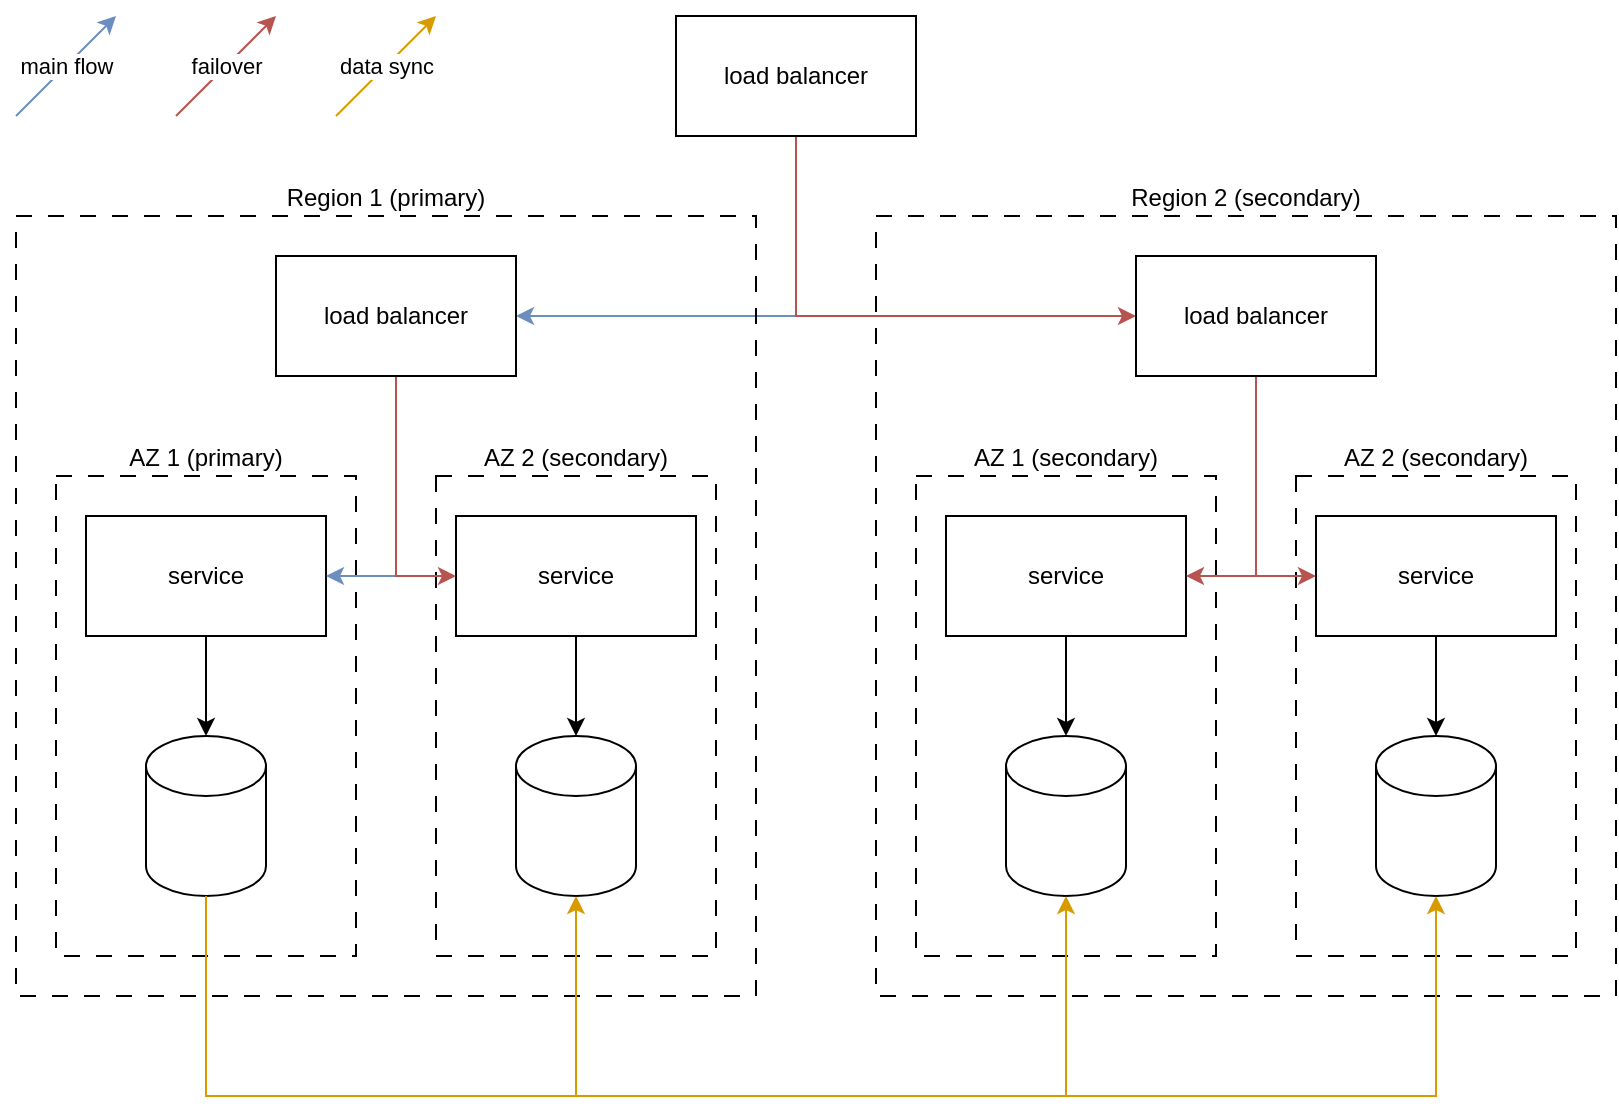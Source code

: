 <mxfile version="26.2.14">
  <diagram name="1" id="9HpApjE63F462VNOB9TF">
    <mxGraphModel dx="988" dy="604" grid="1" gridSize="10" guides="1" tooltips="1" connect="1" arrows="1" fold="1" page="1" pageScale="1" pageWidth="850" pageHeight="1100" math="0" shadow="0">
      <root>
        <mxCell id="0" />
        <mxCell id="1" parent="0" />
        <mxCell id="uyTtBoazdgsakhpWWEjb-32" style="edgeStyle=orthogonalEdgeStyle;rounded=0;orthogonalLoop=1;jettySize=auto;html=1;exitX=0.5;exitY=1;exitDx=0;exitDy=0;entryX=1;entryY=0.5;entryDx=0;entryDy=0;fillColor=#dae8fc;strokeColor=#6c8ebf;" edge="1" parent="1" source="uyTtBoazdgsakhpWWEjb-3" target="uyTtBoazdgsakhpWWEjb-19">
          <mxGeometry relative="1" as="geometry" />
        </mxCell>
        <mxCell id="uyTtBoazdgsakhpWWEjb-33" style="edgeStyle=orthogonalEdgeStyle;rounded=0;orthogonalLoop=1;jettySize=auto;html=1;exitX=0.5;exitY=1;exitDx=0;exitDy=0;entryX=0;entryY=0.5;entryDx=0;entryDy=0;fillColor=#f8cecc;strokeColor=#b85450;" edge="1" parent="1" source="uyTtBoazdgsakhpWWEjb-3" target="uyTtBoazdgsakhpWWEjb-27">
          <mxGeometry relative="1" as="geometry" />
        </mxCell>
        <mxCell id="uyTtBoazdgsakhpWWEjb-3" value="load balancer" style="rounded=0;whiteSpace=wrap;html=1;" vertex="1" parent="1">
          <mxGeometry x="440" y="120" width="120" height="60" as="geometry" />
        </mxCell>
        <mxCell id="uyTtBoazdgsakhpWWEjb-7" value="Region 1 (primary)" style="rounded=0;whiteSpace=wrap;html=1;fillColor=none;labelPosition=center;verticalLabelPosition=top;align=center;verticalAlign=bottom;dashed=1;dashPattern=8 8;" vertex="1" parent="1">
          <mxGeometry x="110" y="220" width="370" height="390" as="geometry" />
        </mxCell>
        <mxCell id="uyTtBoazdgsakhpWWEjb-8" value="AZ 1 (primary)" style="rounded=0;whiteSpace=wrap;html=1;labelPosition=center;verticalLabelPosition=top;align=center;verticalAlign=bottom;fillColor=none;dashed=1;dashPattern=8 8;" vertex="1" parent="1">
          <mxGeometry x="130" y="350" width="150" height="240" as="geometry" />
        </mxCell>
        <mxCell id="uyTtBoazdgsakhpWWEjb-9" value="AZ 2 (secondary)" style="rounded=0;whiteSpace=wrap;html=1;labelPosition=center;verticalLabelPosition=top;align=center;verticalAlign=bottom;fillColor=none;dashed=1;dashPattern=8 8;" vertex="1" parent="1">
          <mxGeometry x="320" y="350" width="140" height="240" as="geometry" />
        </mxCell>
        <mxCell id="uyTtBoazdgsakhpWWEjb-1" value="service" style="rounded=0;whiteSpace=wrap;html=1;" vertex="1" parent="1">
          <mxGeometry x="330" y="370" width="120" height="60" as="geometry" />
        </mxCell>
        <mxCell id="uyTtBoazdgsakhpWWEjb-4" value="service" style="rounded=0;whiteSpace=wrap;html=1;" vertex="1" parent="1">
          <mxGeometry x="145" y="370" width="120" height="60" as="geometry" />
        </mxCell>
        <mxCell id="uyTtBoazdgsakhpWWEjb-10" value="" style="shape=cylinder3;whiteSpace=wrap;html=1;boundedLbl=1;backgroundOutline=1;size=15;" vertex="1" parent="1">
          <mxGeometry x="175" y="480" width="60" height="80" as="geometry" />
        </mxCell>
        <mxCell id="uyTtBoazdgsakhpWWEjb-11" value="" style="shape=cylinder3;whiteSpace=wrap;html=1;boundedLbl=1;backgroundOutline=1;size=15;" vertex="1" parent="1">
          <mxGeometry x="360" y="480" width="60" height="80" as="geometry" />
        </mxCell>
        <mxCell id="uyTtBoazdgsakhpWWEjb-34" style="edgeStyle=orthogonalEdgeStyle;rounded=0;orthogonalLoop=1;jettySize=auto;html=1;exitX=0.5;exitY=1;exitDx=0;exitDy=0;entryX=1;entryY=0.5;entryDx=0;entryDy=0;fillColor=#dae8fc;strokeColor=#6c8ebf;" edge="1" parent="1" source="uyTtBoazdgsakhpWWEjb-19" target="uyTtBoazdgsakhpWWEjb-4">
          <mxGeometry relative="1" as="geometry" />
        </mxCell>
        <mxCell id="uyTtBoazdgsakhpWWEjb-35" style="edgeStyle=orthogonalEdgeStyle;rounded=0;orthogonalLoop=1;jettySize=auto;html=1;exitX=0.5;exitY=1;exitDx=0;exitDy=0;entryX=0;entryY=0.5;entryDx=0;entryDy=0;fillColor=#f8cecc;strokeColor=#b85450;" edge="1" parent="1" source="uyTtBoazdgsakhpWWEjb-19" target="uyTtBoazdgsakhpWWEjb-1">
          <mxGeometry relative="1" as="geometry" />
        </mxCell>
        <mxCell id="uyTtBoazdgsakhpWWEjb-19" value="load balancer" style="rounded=0;whiteSpace=wrap;html=1;" vertex="1" parent="1">
          <mxGeometry x="240" y="240" width="120" height="60" as="geometry" />
        </mxCell>
        <mxCell id="uyTtBoazdgsakhpWWEjb-20" value="Region 2 (secondary)" style="rounded=0;whiteSpace=wrap;html=1;fillColor=none;labelPosition=center;verticalLabelPosition=top;align=center;verticalAlign=bottom;dashed=1;dashPattern=8 8;" vertex="1" parent="1">
          <mxGeometry x="540" y="220" width="370" height="390" as="geometry" />
        </mxCell>
        <mxCell id="uyTtBoazdgsakhpWWEjb-21" value="AZ 1 (secondary)" style="rounded=0;whiteSpace=wrap;html=1;labelPosition=center;verticalLabelPosition=top;align=center;verticalAlign=bottom;fillColor=none;dashed=1;dashPattern=8 8;" vertex="1" parent="1">
          <mxGeometry x="560" y="350" width="150" height="240" as="geometry" />
        </mxCell>
        <mxCell id="uyTtBoazdgsakhpWWEjb-22" value="AZ 2 (secondary)" style="rounded=0;whiteSpace=wrap;html=1;labelPosition=center;verticalLabelPosition=top;align=center;verticalAlign=bottom;fillColor=none;dashed=1;dashPattern=8 8;" vertex="1" parent="1">
          <mxGeometry x="750" y="350" width="140" height="240" as="geometry" />
        </mxCell>
        <mxCell id="uyTtBoazdgsakhpWWEjb-23" value="service" style="rounded=0;whiteSpace=wrap;html=1;" vertex="1" parent="1">
          <mxGeometry x="760" y="370" width="120" height="60" as="geometry" />
        </mxCell>
        <mxCell id="uyTtBoazdgsakhpWWEjb-24" value="service" style="rounded=0;whiteSpace=wrap;html=1;" vertex="1" parent="1">
          <mxGeometry x="575" y="370" width="120" height="60" as="geometry" />
        </mxCell>
        <mxCell id="uyTtBoazdgsakhpWWEjb-25" value="" style="shape=cylinder3;whiteSpace=wrap;html=1;boundedLbl=1;backgroundOutline=1;size=15;" vertex="1" parent="1">
          <mxGeometry x="605" y="480" width="60" height="80" as="geometry" />
        </mxCell>
        <mxCell id="uyTtBoazdgsakhpWWEjb-26" value="" style="shape=cylinder3;whiteSpace=wrap;html=1;boundedLbl=1;backgroundOutline=1;size=15;" vertex="1" parent="1">
          <mxGeometry x="790" y="480" width="60" height="80" as="geometry" />
        </mxCell>
        <mxCell id="uyTtBoazdgsakhpWWEjb-42" style="edgeStyle=orthogonalEdgeStyle;rounded=0;orthogonalLoop=1;jettySize=auto;html=1;exitX=0.5;exitY=1;exitDx=0;exitDy=0;entryX=1;entryY=0.5;entryDx=0;entryDy=0;fillColor=#f8cecc;strokeColor=#b85450;" edge="1" parent="1" source="uyTtBoazdgsakhpWWEjb-27" target="uyTtBoazdgsakhpWWEjb-24">
          <mxGeometry relative="1" as="geometry" />
        </mxCell>
        <mxCell id="uyTtBoazdgsakhpWWEjb-43" style="edgeStyle=orthogonalEdgeStyle;rounded=0;orthogonalLoop=1;jettySize=auto;html=1;exitX=0.5;exitY=1;exitDx=0;exitDy=0;entryX=0;entryY=0.5;entryDx=0;entryDy=0;fillColor=#f8cecc;strokeColor=#b85450;" edge="1" parent="1" source="uyTtBoazdgsakhpWWEjb-27" target="uyTtBoazdgsakhpWWEjb-23">
          <mxGeometry relative="1" as="geometry" />
        </mxCell>
        <mxCell id="uyTtBoazdgsakhpWWEjb-27" value="load balancer" style="rounded=0;whiteSpace=wrap;html=1;" vertex="1" parent="1">
          <mxGeometry x="670" y="240" width="120" height="60" as="geometry" />
        </mxCell>
        <mxCell id="uyTtBoazdgsakhpWWEjb-36" style="edgeStyle=orthogonalEdgeStyle;rounded=0;orthogonalLoop=1;jettySize=auto;html=1;exitX=0.5;exitY=1;exitDx=0;exitDy=0;entryX=0.5;entryY=0;entryDx=0;entryDy=0;entryPerimeter=0;" edge="1" parent="1" source="uyTtBoazdgsakhpWWEjb-4" target="uyTtBoazdgsakhpWWEjb-10">
          <mxGeometry relative="1" as="geometry" />
        </mxCell>
        <mxCell id="uyTtBoazdgsakhpWWEjb-37" style="edgeStyle=orthogonalEdgeStyle;rounded=0;orthogonalLoop=1;jettySize=auto;html=1;exitX=0.5;exitY=1;exitDx=0;exitDy=0;entryX=0.5;entryY=0;entryDx=0;entryDy=0;entryPerimeter=0;" edge="1" parent="1" source="uyTtBoazdgsakhpWWEjb-1" target="uyTtBoazdgsakhpWWEjb-11">
          <mxGeometry relative="1" as="geometry" />
        </mxCell>
        <mxCell id="uyTtBoazdgsakhpWWEjb-39" style="edgeStyle=orthogonalEdgeStyle;rounded=0;orthogonalLoop=1;jettySize=auto;html=1;exitX=0.5;exitY=1;exitDx=0;exitDy=0;exitPerimeter=0;entryX=0.5;entryY=1;entryDx=0;entryDy=0;entryPerimeter=0;fillColor=#ffe6cc;strokeColor=#d79b00;" edge="1" parent="1" source="uyTtBoazdgsakhpWWEjb-10" target="uyTtBoazdgsakhpWWEjb-26">
          <mxGeometry relative="1" as="geometry">
            <Array as="points">
              <mxPoint x="205" y="660" />
              <mxPoint x="820" y="660" />
            </Array>
          </mxGeometry>
        </mxCell>
        <mxCell id="uyTtBoazdgsakhpWWEjb-40" style="edgeStyle=orthogonalEdgeStyle;rounded=0;orthogonalLoop=1;jettySize=auto;html=1;exitX=0.5;exitY=1;exitDx=0;exitDy=0;exitPerimeter=0;entryX=0.5;entryY=1;entryDx=0;entryDy=0;entryPerimeter=0;fillColor=#ffe6cc;strokeColor=#d79b00;" edge="1" parent="1" source="uyTtBoazdgsakhpWWEjb-10" target="uyTtBoazdgsakhpWWEjb-11">
          <mxGeometry relative="1" as="geometry">
            <Array as="points">
              <mxPoint x="205" y="660" />
              <mxPoint x="390" y="660" />
            </Array>
          </mxGeometry>
        </mxCell>
        <mxCell id="uyTtBoazdgsakhpWWEjb-41" style="edgeStyle=orthogonalEdgeStyle;rounded=0;orthogonalLoop=1;jettySize=auto;html=1;exitX=0.5;exitY=1;exitDx=0;exitDy=0;exitPerimeter=0;entryX=0.5;entryY=1;entryDx=0;entryDy=0;entryPerimeter=0;fillColor=#ffe6cc;strokeColor=#d79b00;" edge="1" parent="1" source="uyTtBoazdgsakhpWWEjb-10" target="uyTtBoazdgsakhpWWEjb-25">
          <mxGeometry relative="1" as="geometry">
            <Array as="points">
              <mxPoint x="205" y="660" />
              <mxPoint x="635" y="660" />
            </Array>
          </mxGeometry>
        </mxCell>
        <mxCell id="uyTtBoazdgsakhpWWEjb-44" style="edgeStyle=orthogonalEdgeStyle;rounded=0;orthogonalLoop=1;jettySize=auto;html=1;exitX=0.5;exitY=1;exitDx=0;exitDy=0;entryX=0.5;entryY=0;entryDx=0;entryDy=0;entryPerimeter=0;" edge="1" parent="1" source="uyTtBoazdgsakhpWWEjb-24" target="uyTtBoazdgsakhpWWEjb-25">
          <mxGeometry relative="1" as="geometry" />
        </mxCell>
        <mxCell id="uyTtBoazdgsakhpWWEjb-45" style="edgeStyle=orthogonalEdgeStyle;rounded=0;orthogonalLoop=1;jettySize=auto;html=1;exitX=0.5;exitY=1;exitDx=0;exitDy=0;entryX=0.5;entryY=0;entryDx=0;entryDy=0;entryPerimeter=0;" edge="1" parent="1" source="uyTtBoazdgsakhpWWEjb-23" target="uyTtBoazdgsakhpWWEjb-26">
          <mxGeometry relative="1" as="geometry" />
        </mxCell>
        <mxCell id="uyTtBoazdgsakhpWWEjb-46" value="main flow" style="endArrow=classic;html=1;rounded=0;fillColor=#dae8fc;strokeColor=#6c8ebf;" edge="1" parent="1">
          <mxGeometry width="50" height="50" relative="1" as="geometry">
            <mxPoint x="110" y="170" as="sourcePoint" />
            <mxPoint x="160" y="120" as="targetPoint" />
          </mxGeometry>
        </mxCell>
        <mxCell id="uyTtBoazdgsakhpWWEjb-47" value="failover" style="endArrow=classic;html=1;rounded=0;fillColor=#f8cecc;strokeColor=#b85450;" edge="1" parent="1">
          <mxGeometry width="50" height="50" relative="1" as="geometry">
            <mxPoint x="190" y="170" as="sourcePoint" />
            <mxPoint x="240" y="120" as="targetPoint" />
          </mxGeometry>
        </mxCell>
        <mxCell id="uyTtBoazdgsakhpWWEjb-48" value="data sync" style="endArrow=classic;html=1;rounded=0;fillColor=#ffe6cc;strokeColor=#d79b00;" edge="1" parent="1">
          <mxGeometry width="50" height="50" relative="1" as="geometry">
            <mxPoint x="270" y="170" as="sourcePoint" />
            <mxPoint x="320" y="120" as="targetPoint" />
          </mxGeometry>
        </mxCell>
      </root>
    </mxGraphModel>
  </diagram>
</mxfile>
